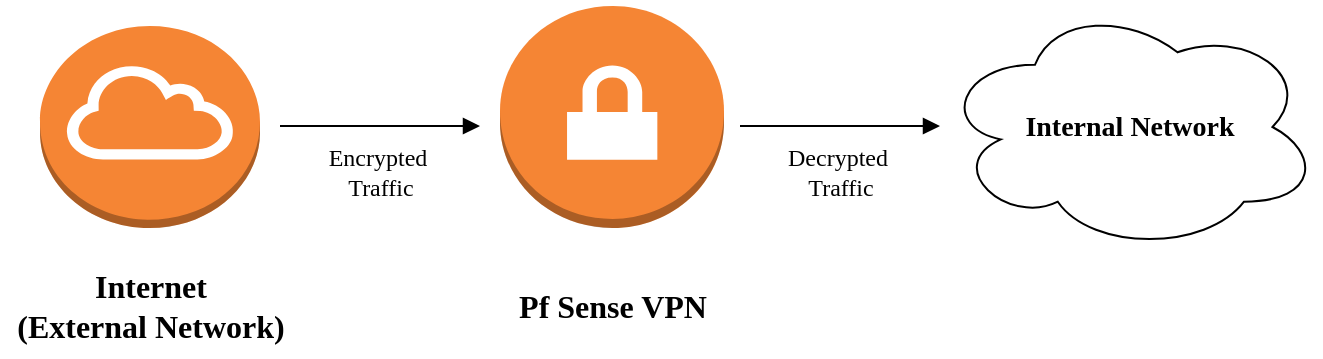 <mxfile version="24.7.17">
  <diagram name="OpenVPN Connection" id="xyz123">
    <mxGraphModel dx="1050" dy="629" grid="1" gridSize="10" guides="1" tooltips="1" connect="1" arrows="1" fold="1" page="1" pageScale="1" pageWidth="850" pageHeight="1100" math="0" shadow="0">
      <root>
        <mxCell id="0" />
        <mxCell id="1" parent="0" />
        <mxCell id="9" style="endArrow=block;html=1;" parent="1" edge="1">
          <mxGeometry relative="1" as="geometry">
            <mxPoint x="290" y="200" as="sourcePoint" />
            <mxPoint x="390" y="200" as="targetPoint" />
          </mxGeometry>
        </mxCell>
        <mxCell id="vLYZYS3VWJRVPAc0N6Te-10" value="&lt;font style=&quot;font-size: 14px;&quot; face=&quot;Times New Roman&quot;&gt;&lt;b&gt;Internal Network&lt;/b&gt;&lt;/font&gt;" style="ellipse;shape=cloud;whiteSpace=wrap;html=1;" vertex="1" parent="1">
          <mxGeometry x="620" y="138.25" width="190" height="124.5" as="geometry" />
        </mxCell>
        <mxCell id="vLYZYS3VWJRVPAc0N6Te-14" value="" style="outlineConnect=0;dashed=0;verticalLabelPosition=bottom;verticalAlign=top;align=center;html=1;shape=mxgraph.aws3.internet_gateway;fillColor=#F58534;gradientColor=none;" vertex="1" parent="1">
          <mxGeometry x="170" y="150" width="110" height="101" as="geometry" />
        </mxCell>
        <mxCell id="vLYZYS3VWJRVPAc0N6Te-15" value="&lt;font style=&quot;font-size: 16px;&quot;&gt;Internet&lt;/font&gt;&lt;div style=&quot;font-size: 16px;&quot;&gt;&lt;font style=&quot;font-size: 16px;&quot;&gt;(External Network)&lt;/font&gt;&lt;/div&gt;" style="text;html=1;align=center;verticalAlign=middle;resizable=0;points=[];autosize=1;strokeColor=none;fillColor=none;fontFamily=Times New Roman;fontStyle=1;fontSize=14;" vertex="1" parent="1">
          <mxGeometry x="150" y="265" width="150" height="50" as="geometry" />
        </mxCell>
        <mxCell id="vLYZYS3VWJRVPAc0N6Te-20" value="" style="outlineConnect=0;dashed=0;verticalLabelPosition=bottom;verticalAlign=top;align=center;html=1;shape=mxgraph.aws3.vpn_gateway;fillColor=#F58534;gradientColor=none;" vertex="1" parent="1">
          <mxGeometry x="400" y="140" width="112" height="111" as="geometry" />
        </mxCell>
        <mxCell id="vLYZYS3VWJRVPAc0N6Te-22" value="&lt;font style=&quot;font-size: 16px;&quot;&gt;Pf Sense VPN&lt;/font&gt;" style="text;html=1;align=center;verticalAlign=middle;resizable=0;points=[];autosize=1;strokeColor=none;fillColor=none;fontFamily=Times New Roman;fontStyle=1;fontSize=14;" vertex="1" parent="1">
          <mxGeometry x="401" y="275" width="110" height="30" as="geometry" />
        </mxCell>
        <mxCell id="vLYZYS3VWJRVPAc0N6Te-23" value="&lt;font style=&quot;font-size: 12px;&quot; face=&quot;Verdana&quot;&gt;Encrypted&amp;nbsp;&lt;/font&gt;&lt;div style=&quot;&quot;&gt;&lt;font style=&quot;font-size: 12px;&quot; face=&quot;BhgmhrLBOeijyC5LvIty&quot;&gt;Traffic&lt;/font&gt;&lt;/div&gt;" style="text;html=1;align=center;verticalAlign=middle;resizable=0;points=[];autosize=1;strokeColor=none;fillColor=none;" vertex="1" parent="1">
          <mxGeometry x="295" y="203" width="90" height="40" as="geometry" />
        </mxCell>
        <mxCell id="vLYZYS3VWJRVPAc0N6Te-24" value="&lt;font style=&quot;font-size: 12px;&quot; face=&quot;Verdana&quot;&gt;Decrypted&amp;nbsp;&lt;/font&gt;&lt;div style=&quot;&quot;&gt;&lt;font style=&quot;font-size: 12px;&quot; face=&quot;LTIe-Fu0XrWSoztCz6gi&quot;&gt;Traffic&lt;/font&gt;&lt;/div&gt;" style="text;html=1;align=center;verticalAlign=middle;resizable=0;points=[];autosize=1;strokeColor=none;fillColor=none;" vertex="1" parent="1">
          <mxGeometry x="525" y="203" width="90" height="40" as="geometry" />
        </mxCell>
        <mxCell id="vLYZYS3VWJRVPAc0N6Te-26" style="endArrow=block;html=1;" edge="1" parent="1">
          <mxGeometry relative="1" as="geometry">
            <mxPoint x="520" y="200" as="sourcePoint" />
            <mxPoint x="620" y="200" as="targetPoint" />
          </mxGeometry>
        </mxCell>
      </root>
    </mxGraphModel>
  </diagram>
</mxfile>
